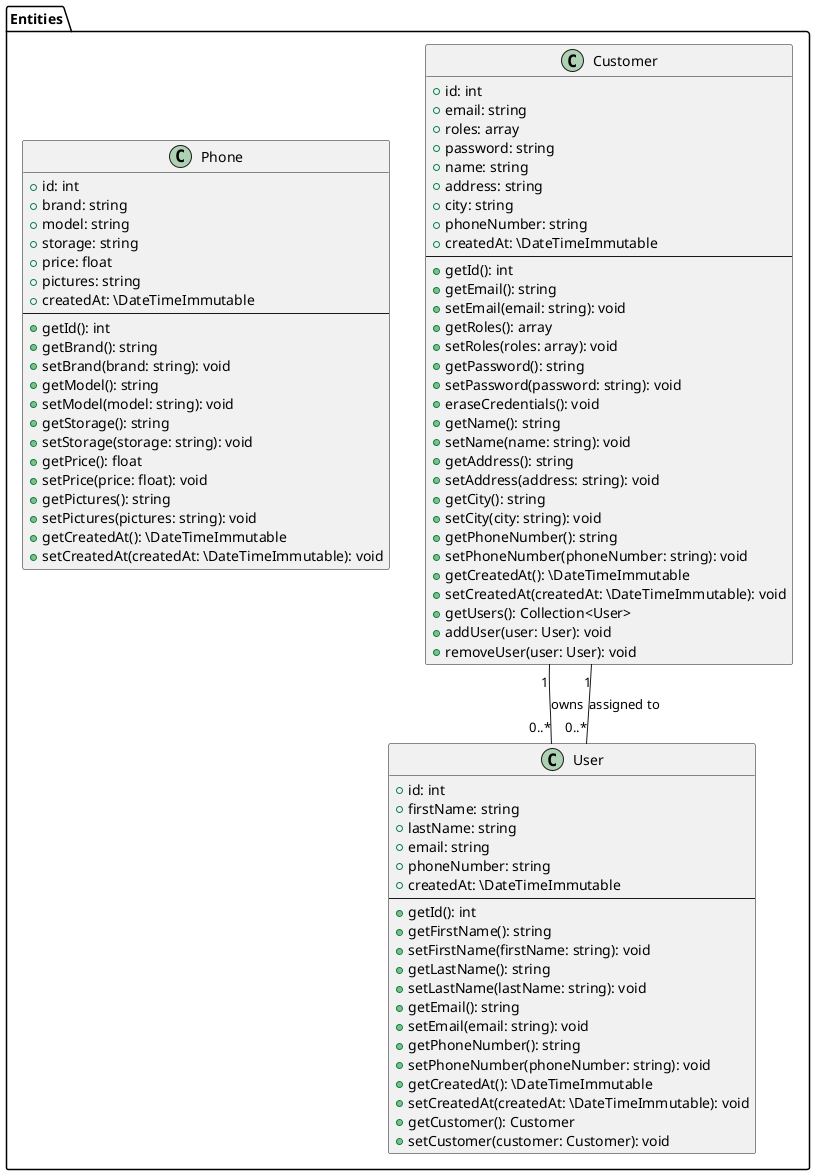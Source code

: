 @startuml

package "Entities" {
    class Customer {
        + id: int
        + email: string
        + roles: array
        + password: string
        + name: string
        + address: string
        + city: string
        + phoneNumber: string
        + createdAt: \DateTimeImmutable
        --
        + getId(): int
        + getEmail(): string
        + setEmail(email: string): void
        + getRoles(): array
        + setRoles(roles: array): void
        + getPassword(): string
        + setPassword(password: string): void
        + eraseCredentials(): void
        + getName(): string
        + setName(name: string): void
        + getAddress(): string
        + setAddress(address: string): void
        + getCity(): string
        + setCity(city: string): void
        + getPhoneNumber(): string
        + setPhoneNumber(phoneNumber: string): void
        + getCreatedAt(): \DateTimeImmutable
        + setCreatedAt(createdAt: \DateTimeImmutable): void
        + getUsers(): Collection<User>
        + addUser(user: User): void
        + removeUser(user: User): void
    }

    class User {
        + id: int
        + firstName: string
        + lastName: string
        + email: string
        + phoneNumber: string
        + createdAt: \DateTimeImmutable
        --
        + getId(): int
        + getFirstName(): string
        + setFirstName(firstName: string): void
        + getLastName(): string
        + setLastName(lastName: string): void
        + getEmail(): string
        + setEmail(email: string): void
        + getPhoneNumber(): string
        + setPhoneNumber(phoneNumber: string): void
        + getCreatedAt(): \DateTimeImmutable
        + setCreatedAt(createdAt: \DateTimeImmutable): void
        + getCustomer(): Customer
        + setCustomer(customer: Customer): void
    }

    class Phone {
        + id: int
        + brand: string
        + model: string
        + storage: string
        + price: float
        + pictures: string
        + createdAt: \DateTimeImmutable
        --
        + getId(): int
        + getBrand(): string
        + setBrand(brand: string): void
        + getModel(): string
        + setModel(model: string): void
        + getStorage(): string
        + setStorage(storage: string): void
        + getPrice(): float
        + setPrice(price: float): void
        + getPictures(): string
        + setPictures(pictures: string): void
        + getCreatedAt(): \DateTimeImmutable
        + setCreatedAt(createdAt: \DateTimeImmutable): void
    }

    Customer "1" -- "0..*" User : owns
    User "0..*" -- "1" Customer : assigned to

}

@enduml
